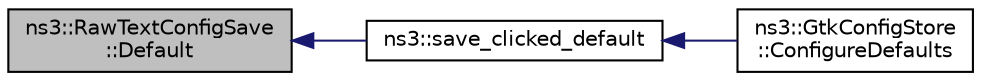 digraph "ns3::RawTextConfigSave::Default"
{
  edge [fontname="Helvetica",fontsize="10",labelfontname="Helvetica",labelfontsize="10"];
  node [fontname="Helvetica",fontsize="10",shape=record];
  rankdir="LR";
  Node1 [label="ns3::RawTextConfigSave\l::Default",height=0.2,width=0.4,color="black", fillcolor="grey75", style="filled", fontcolor="black"];
  Node1 -> Node2 [dir="back",color="midnightblue",fontsize="10",style="solid"];
  Node2 [label="ns3::save_clicked_default",height=0.2,width=0.4,color="black", fillcolor="white", style="filled",URL="$d7/d2e/namespacens3.html#ae70b84ab7090f1eaa73e7209be9400d2"];
  Node2 -> Node3 [dir="back",color="midnightblue",fontsize="10",style="solid"];
  Node3 [label="ns3::GtkConfigStore\l::ConfigureDefaults",height=0.2,width=0.4,color="black", fillcolor="white", style="filled",URL="$db/dd5/classns3_1_1GtkConfigStore.html#aa6bc1c922ac60a9cef7134875f98bd24"];
}

